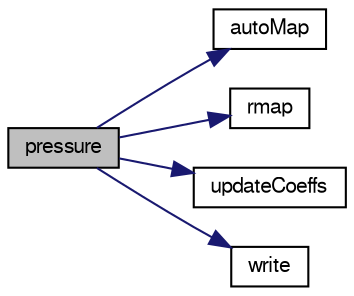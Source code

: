 digraph "pressure"
{
  bgcolor="transparent";
  edge [fontname="FreeSans",fontsize="10",labelfontname="FreeSans",labelfontsize="10"];
  node [fontname="FreeSans",fontsize="10",shape=record];
  rankdir="LR";
  Node25 [label="pressure",height=0.2,width=0.4,color="black", fillcolor="grey75", style="filled", fontcolor="black"];
  Node25 -> Node26 [color="midnightblue",fontsize="10",style="solid",fontname="FreeSans"];
  Node26 [label="autoMap",height=0.2,width=0.4,color="black",URL="$a32390.html#a14e8e75907d10256d8a4ab61520e7e08",tooltip="Map (and resize as needed) from self given a mapping object. "];
  Node25 -> Node27 [color="midnightblue",fontsize="10",style="solid",fontname="FreeSans"];
  Node27 [label="rmap",height=0.2,width=0.4,color="black",URL="$a32390.html#a63e5d4ac1533d321010cd6f25fe08385",tooltip="Reverse map the given fvPatchField onto this fvPatchField. "];
  Node25 -> Node28 [color="midnightblue",fontsize="10",style="solid",fontname="FreeSans"];
  Node28 [label="updateCoeffs",height=0.2,width=0.4,color="black",URL="$a32390.html#a578f7c989cf81854d45213ec3ee3062a",tooltip="Update the coefficients associated with the patch field. "];
  Node25 -> Node29 [color="midnightblue",fontsize="10",style="solid",fontname="FreeSans"];
  Node29 [label="write",height=0.2,width=0.4,color="black",URL="$a32390.html#aee7d874639b15522c4b683f23bbff5fd",tooltip="Write. "];
}
